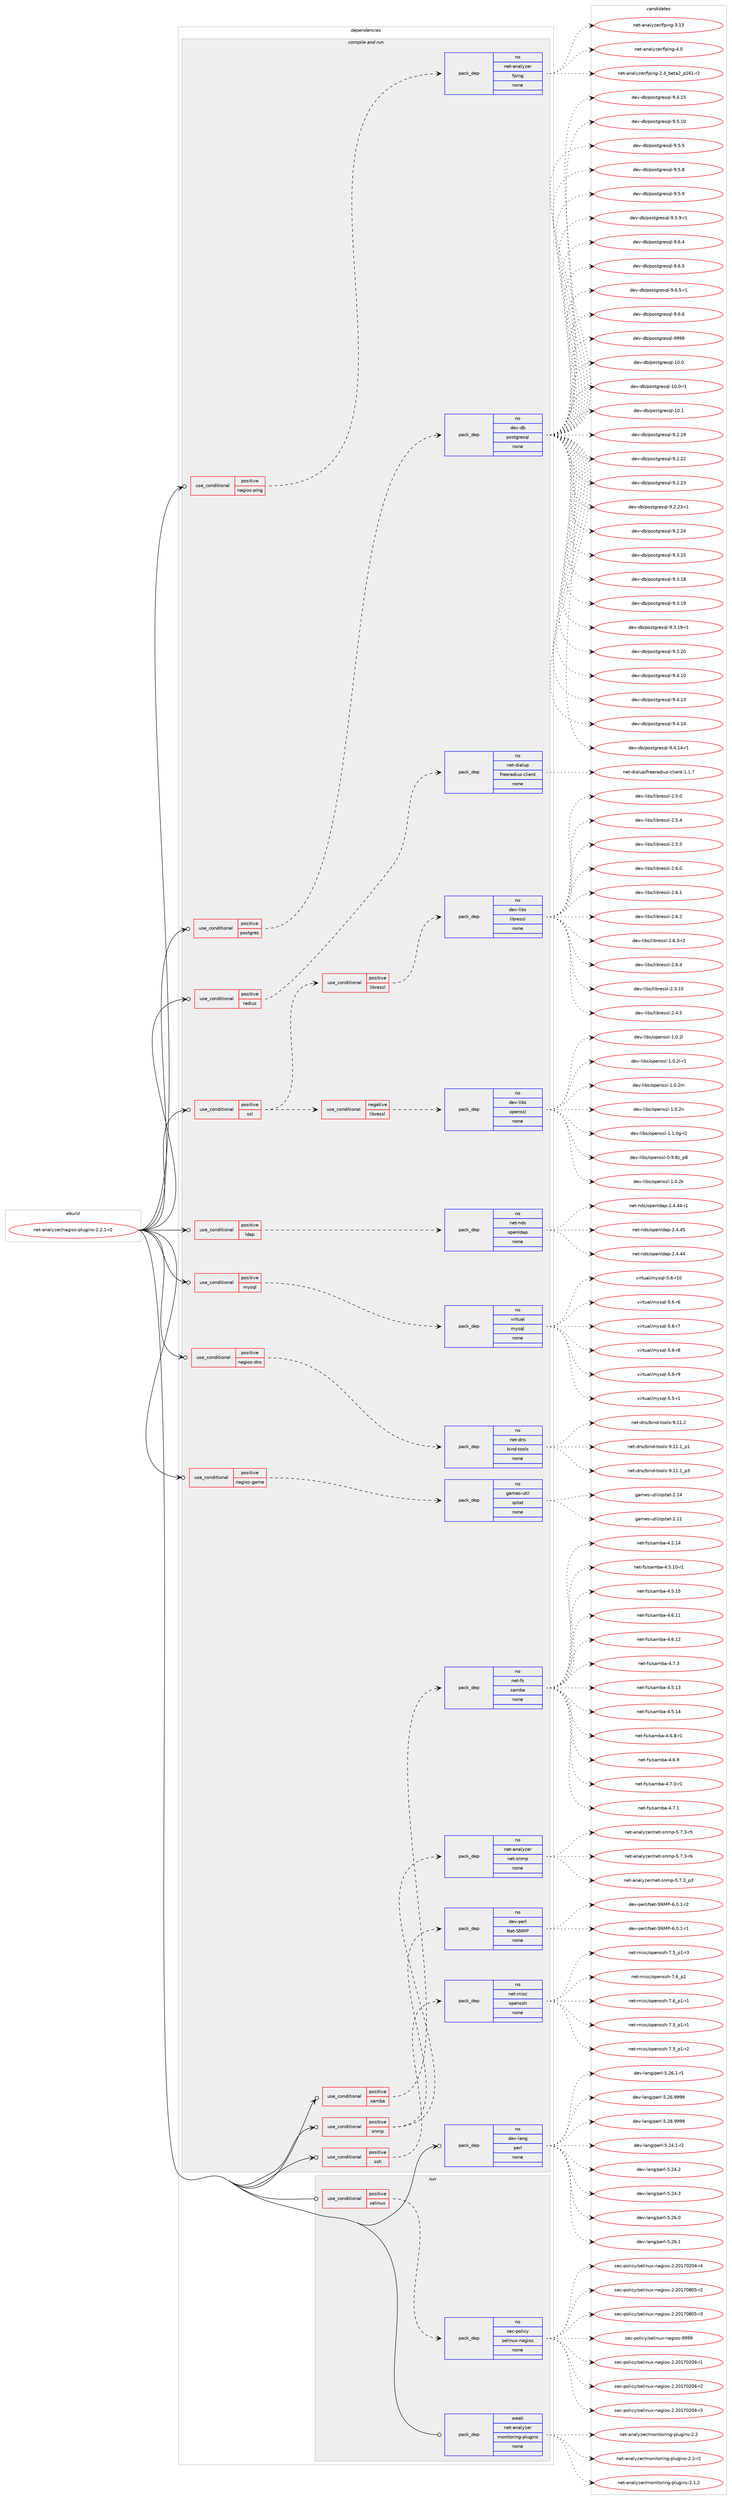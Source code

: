 digraph prolog {

# *************
# Graph options
# *************

newrank=true;
concentrate=true;
compound=true;
graph [rankdir=LR,fontname=Helvetica,fontsize=10,ranksep=1.5];#, ranksep=2.5, nodesep=0.2];
edge  [arrowhead=vee];
node  [fontname=Helvetica,fontsize=10];

# **********
# The ebuild
# **********

subgraph cluster_leftcol {
color=gray;
rank=same;
label=<<i>ebuild</i>>;
id [label="net-analyzer/nagios-plugins-2.2.1-r2", color=red, width=4, href="../net-analyzer/nagios-plugins-2.2.1-r2.svg"];
}

# ****************
# The dependencies
# ****************

subgraph cluster_midcol {
color=gray;
label=<<i>dependencies</i>>;
subgraph cluster_compile {
fillcolor="#eeeeee";
style=filled;
label=<<i>compile</i>>;
}
subgraph cluster_compileandrun {
fillcolor="#eeeeee";
style=filled;
label=<<i>compile and run</i>>;
subgraph cond26 {
dependency65 [label=<<TABLE BORDER="0" CELLBORDER="1" CELLSPACING="0" CELLPADDING="4"><TR><TD ROWSPAN="3" CELLPADDING="10">use_conditional</TD></TR><TR><TD>positive</TD></TR><TR><TD>ldap</TD></TR></TABLE>>, shape=none, color=red];
subgraph pack40 {
dependency66 [label=<<TABLE BORDER="0" CELLBORDER="1" CELLSPACING="0" CELLPADDING="4" WIDTH="220"><TR><TD ROWSPAN="6" CELLPADDING="30">pack_dep</TD></TR><TR><TD WIDTH="110">no</TD></TR><TR><TD>net-nds</TD></TR><TR><TD>openldap</TD></TR><TR><TD>none</TD></TR><TR><TD></TD></TR></TABLE>>, shape=none, color=blue];
}
dependency65:e -> dependency66:w [weight=20,style="dashed",arrowhead="vee"];
}
id:e -> dependency65:w [weight=20,style="solid",arrowhead="odotvee"];
subgraph cond27 {
dependency67 [label=<<TABLE BORDER="0" CELLBORDER="1" CELLSPACING="0" CELLPADDING="4"><TR><TD ROWSPAN="3" CELLPADDING="10">use_conditional</TD></TR><TR><TD>positive</TD></TR><TR><TD>mysql</TD></TR></TABLE>>, shape=none, color=red];
subgraph pack41 {
dependency68 [label=<<TABLE BORDER="0" CELLBORDER="1" CELLSPACING="0" CELLPADDING="4" WIDTH="220"><TR><TD ROWSPAN="6" CELLPADDING="30">pack_dep</TD></TR><TR><TD WIDTH="110">no</TD></TR><TR><TD>virtual</TD></TR><TR><TD>mysql</TD></TR><TR><TD>none</TD></TR><TR><TD></TD></TR></TABLE>>, shape=none, color=blue];
}
dependency67:e -> dependency68:w [weight=20,style="dashed",arrowhead="vee"];
}
id:e -> dependency67:w [weight=20,style="solid",arrowhead="odotvee"];
subgraph cond28 {
dependency69 [label=<<TABLE BORDER="0" CELLBORDER="1" CELLSPACING="0" CELLPADDING="4"><TR><TD ROWSPAN="3" CELLPADDING="10">use_conditional</TD></TR><TR><TD>positive</TD></TR><TR><TD>nagios-dns</TD></TR></TABLE>>, shape=none, color=red];
subgraph pack42 {
dependency70 [label=<<TABLE BORDER="0" CELLBORDER="1" CELLSPACING="0" CELLPADDING="4" WIDTH="220"><TR><TD ROWSPAN="6" CELLPADDING="30">pack_dep</TD></TR><TR><TD WIDTH="110">no</TD></TR><TR><TD>net-dns</TD></TR><TR><TD>bind-tools</TD></TR><TR><TD>none</TD></TR><TR><TD></TD></TR></TABLE>>, shape=none, color=blue];
}
dependency69:e -> dependency70:w [weight=20,style="dashed",arrowhead="vee"];
}
id:e -> dependency69:w [weight=20,style="solid",arrowhead="odotvee"];
subgraph cond29 {
dependency71 [label=<<TABLE BORDER="0" CELLBORDER="1" CELLSPACING="0" CELLPADDING="4"><TR><TD ROWSPAN="3" CELLPADDING="10">use_conditional</TD></TR><TR><TD>positive</TD></TR><TR><TD>nagios-game</TD></TR></TABLE>>, shape=none, color=red];
subgraph pack43 {
dependency72 [label=<<TABLE BORDER="0" CELLBORDER="1" CELLSPACING="0" CELLPADDING="4" WIDTH="220"><TR><TD ROWSPAN="6" CELLPADDING="30">pack_dep</TD></TR><TR><TD WIDTH="110">no</TD></TR><TR><TD>games-util</TD></TR><TR><TD>qstat</TD></TR><TR><TD>none</TD></TR><TR><TD></TD></TR></TABLE>>, shape=none, color=blue];
}
dependency71:e -> dependency72:w [weight=20,style="dashed",arrowhead="vee"];
}
id:e -> dependency71:w [weight=20,style="solid",arrowhead="odotvee"];
subgraph cond30 {
dependency73 [label=<<TABLE BORDER="0" CELLBORDER="1" CELLSPACING="0" CELLPADDING="4"><TR><TD ROWSPAN="3" CELLPADDING="10">use_conditional</TD></TR><TR><TD>positive</TD></TR><TR><TD>nagios-ping</TD></TR></TABLE>>, shape=none, color=red];
subgraph pack44 {
dependency74 [label=<<TABLE BORDER="0" CELLBORDER="1" CELLSPACING="0" CELLPADDING="4" WIDTH="220"><TR><TD ROWSPAN="6" CELLPADDING="30">pack_dep</TD></TR><TR><TD WIDTH="110">no</TD></TR><TR><TD>net-analyzer</TD></TR><TR><TD>fping</TD></TR><TR><TD>none</TD></TR><TR><TD></TD></TR></TABLE>>, shape=none, color=blue];
}
dependency73:e -> dependency74:w [weight=20,style="dashed",arrowhead="vee"];
}
id:e -> dependency73:w [weight=20,style="solid",arrowhead="odotvee"];
subgraph cond31 {
dependency75 [label=<<TABLE BORDER="0" CELLBORDER="1" CELLSPACING="0" CELLPADDING="4"><TR><TD ROWSPAN="3" CELLPADDING="10">use_conditional</TD></TR><TR><TD>positive</TD></TR><TR><TD>postgres</TD></TR></TABLE>>, shape=none, color=red];
subgraph pack45 {
dependency76 [label=<<TABLE BORDER="0" CELLBORDER="1" CELLSPACING="0" CELLPADDING="4" WIDTH="220"><TR><TD ROWSPAN="6" CELLPADDING="30">pack_dep</TD></TR><TR><TD WIDTH="110">no</TD></TR><TR><TD>dev-db</TD></TR><TR><TD>postgresql</TD></TR><TR><TD>none</TD></TR><TR><TD></TD></TR></TABLE>>, shape=none, color=blue];
}
dependency75:e -> dependency76:w [weight=20,style="dashed",arrowhead="vee"];
}
id:e -> dependency75:w [weight=20,style="solid",arrowhead="odotvee"];
subgraph cond32 {
dependency77 [label=<<TABLE BORDER="0" CELLBORDER="1" CELLSPACING="0" CELLPADDING="4"><TR><TD ROWSPAN="3" CELLPADDING="10">use_conditional</TD></TR><TR><TD>positive</TD></TR><TR><TD>radius</TD></TR></TABLE>>, shape=none, color=red];
subgraph pack46 {
dependency78 [label=<<TABLE BORDER="0" CELLBORDER="1" CELLSPACING="0" CELLPADDING="4" WIDTH="220"><TR><TD ROWSPAN="6" CELLPADDING="30">pack_dep</TD></TR><TR><TD WIDTH="110">no</TD></TR><TR><TD>net-dialup</TD></TR><TR><TD>freeradius-client</TD></TR><TR><TD>none</TD></TR><TR><TD></TD></TR></TABLE>>, shape=none, color=blue];
}
dependency77:e -> dependency78:w [weight=20,style="dashed",arrowhead="vee"];
}
id:e -> dependency77:w [weight=20,style="solid",arrowhead="odotvee"];
subgraph cond33 {
dependency79 [label=<<TABLE BORDER="0" CELLBORDER="1" CELLSPACING="0" CELLPADDING="4"><TR><TD ROWSPAN="3" CELLPADDING="10">use_conditional</TD></TR><TR><TD>positive</TD></TR><TR><TD>samba</TD></TR></TABLE>>, shape=none, color=red];
subgraph pack47 {
dependency80 [label=<<TABLE BORDER="0" CELLBORDER="1" CELLSPACING="0" CELLPADDING="4" WIDTH="220"><TR><TD ROWSPAN="6" CELLPADDING="30">pack_dep</TD></TR><TR><TD WIDTH="110">no</TD></TR><TR><TD>net-fs</TD></TR><TR><TD>samba</TD></TR><TR><TD>none</TD></TR><TR><TD></TD></TR></TABLE>>, shape=none, color=blue];
}
dependency79:e -> dependency80:w [weight=20,style="dashed",arrowhead="vee"];
}
id:e -> dependency79:w [weight=20,style="solid",arrowhead="odotvee"];
subgraph cond34 {
dependency81 [label=<<TABLE BORDER="0" CELLBORDER="1" CELLSPACING="0" CELLPADDING="4"><TR><TD ROWSPAN="3" CELLPADDING="10">use_conditional</TD></TR><TR><TD>positive</TD></TR><TR><TD>snmp</TD></TR></TABLE>>, shape=none, color=red];
subgraph pack48 {
dependency82 [label=<<TABLE BORDER="0" CELLBORDER="1" CELLSPACING="0" CELLPADDING="4" WIDTH="220"><TR><TD ROWSPAN="6" CELLPADDING="30">pack_dep</TD></TR><TR><TD WIDTH="110">no</TD></TR><TR><TD>dev-perl</TD></TR><TR><TD>Net-SNMP</TD></TR><TR><TD>none</TD></TR><TR><TD></TD></TR></TABLE>>, shape=none, color=blue];
}
dependency81:e -> dependency82:w [weight=20,style="dashed",arrowhead="vee"];
subgraph pack49 {
dependency83 [label=<<TABLE BORDER="0" CELLBORDER="1" CELLSPACING="0" CELLPADDING="4" WIDTH="220"><TR><TD ROWSPAN="6" CELLPADDING="30">pack_dep</TD></TR><TR><TD WIDTH="110">no</TD></TR><TR><TD>net-analyzer</TD></TR><TR><TD>net-snmp</TD></TR><TR><TD>none</TD></TR><TR><TD></TD></TR></TABLE>>, shape=none, color=blue];
}
dependency81:e -> dependency83:w [weight=20,style="dashed",arrowhead="vee"];
}
id:e -> dependency81:w [weight=20,style="solid",arrowhead="odotvee"];
subgraph cond35 {
dependency84 [label=<<TABLE BORDER="0" CELLBORDER="1" CELLSPACING="0" CELLPADDING="4"><TR><TD ROWSPAN="3" CELLPADDING="10">use_conditional</TD></TR><TR><TD>positive</TD></TR><TR><TD>ssh</TD></TR></TABLE>>, shape=none, color=red];
subgraph pack50 {
dependency85 [label=<<TABLE BORDER="0" CELLBORDER="1" CELLSPACING="0" CELLPADDING="4" WIDTH="220"><TR><TD ROWSPAN="6" CELLPADDING="30">pack_dep</TD></TR><TR><TD WIDTH="110">no</TD></TR><TR><TD>net-misc</TD></TR><TR><TD>openssh</TD></TR><TR><TD>none</TD></TR><TR><TD></TD></TR></TABLE>>, shape=none, color=blue];
}
dependency84:e -> dependency85:w [weight=20,style="dashed",arrowhead="vee"];
}
id:e -> dependency84:w [weight=20,style="solid",arrowhead="odotvee"];
subgraph cond36 {
dependency86 [label=<<TABLE BORDER="0" CELLBORDER="1" CELLSPACING="0" CELLPADDING="4"><TR><TD ROWSPAN="3" CELLPADDING="10">use_conditional</TD></TR><TR><TD>positive</TD></TR><TR><TD>ssl</TD></TR></TABLE>>, shape=none, color=red];
subgraph cond37 {
dependency87 [label=<<TABLE BORDER="0" CELLBORDER="1" CELLSPACING="0" CELLPADDING="4"><TR><TD ROWSPAN="3" CELLPADDING="10">use_conditional</TD></TR><TR><TD>negative</TD></TR><TR><TD>libressl</TD></TR></TABLE>>, shape=none, color=red];
subgraph pack51 {
dependency88 [label=<<TABLE BORDER="0" CELLBORDER="1" CELLSPACING="0" CELLPADDING="4" WIDTH="220"><TR><TD ROWSPAN="6" CELLPADDING="30">pack_dep</TD></TR><TR><TD WIDTH="110">no</TD></TR><TR><TD>dev-libs</TD></TR><TR><TD>openssl</TD></TR><TR><TD>none</TD></TR><TR><TD></TD></TR></TABLE>>, shape=none, color=blue];
}
dependency87:e -> dependency88:w [weight=20,style="dashed",arrowhead="vee"];
}
dependency86:e -> dependency87:w [weight=20,style="dashed",arrowhead="vee"];
subgraph cond38 {
dependency89 [label=<<TABLE BORDER="0" CELLBORDER="1" CELLSPACING="0" CELLPADDING="4"><TR><TD ROWSPAN="3" CELLPADDING="10">use_conditional</TD></TR><TR><TD>positive</TD></TR><TR><TD>libressl</TD></TR></TABLE>>, shape=none, color=red];
subgraph pack52 {
dependency90 [label=<<TABLE BORDER="0" CELLBORDER="1" CELLSPACING="0" CELLPADDING="4" WIDTH="220"><TR><TD ROWSPAN="6" CELLPADDING="30">pack_dep</TD></TR><TR><TD WIDTH="110">no</TD></TR><TR><TD>dev-libs</TD></TR><TR><TD>libressl</TD></TR><TR><TD>none</TD></TR><TR><TD></TD></TR></TABLE>>, shape=none, color=blue];
}
dependency89:e -> dependency90:w [weight=20,style="dashed",arrowhead="vee"];
}
dependency86:e -> dependency89:w [weight=20,style="dashed",arrowhead="vee"];
}
id:e -> dependency86:w [weight=20,style="solid",arrowhead="odotvee"];
subgraph pack53 {
dependency91 [label=<<TABLE BORDER="0" CELLBORDER="1" CELLSPACING="0" CELLPADDING="4" WIDTH="220"><TR><TD ROWSPAN="6" CELLPADDING="30">pack_dep</TD></TR><TR><TD WIDTH="110">no</TD></TR><TR><TD>dev-lang</TD></TR><TR><TD>perl</TD></TR><TR><TD>none</TD></TR><TR><TD></TD></TR></TABLE>>, shape=none, color=blue];
}
id:e -> dependency91:w [weight=20,style="solid",arrowhead="odotvee"];
}
subgraph cluster_run {
fillcolor="#eeeeee";
style=filled;
label=<<i>run</i>>;
subgraph cond39 {
dependency92 [label=<<TABLE BORDER="0" CELLBORDER="1" CELLSPACING="0" CELLPADDING="4"><TR><TD ROWSPAN="3" CELLPADDING="10">use_conditional</TD></TR><TR><TD>positive</TD></TR><TR><TD>selinux</TD></TR></TABLE>>, shape=none, color=red];
subgraph pack54 {
dependency93 [label=<<TABLE BORDER="0" CELLBORDER="1" CELLSPACING="0" CELLPADDING="4" WIDTH="220"><TR><TD ROWSPAN="6" CELLPADDING="30">pack_dep</TD></TR><TR><TD WIDTH="110">no</TD></TR><TR><TD>sec-policy</TD></TR><TR><TD>selinux-nagios</TD></TR><TR><TD>none</TD></TR><TR><TD></TD></TR></TABLE>>, shape=none, color=blue];
}
dependency92:e -> dependency93:w [weight=20,style="dashed",arrowhead="vee"];
}
id:e -> dependency92:w [weight=20,style="solid",arrowhead="odot"];
subgraph pack55 {
dependency94 [label=<<TABLE BORDER="0" CELLBORDER="1" CELLSPACING="0" CELLPADDING="4" WIDTH="220"><TR><TD ROWSPAN="6" CELLPADDING="30">pack_dep</TD></TR><TR><TD WIDTH="110">weak</TD></TR><TR><TD>net-analyzer</TD></TR><TR><TD>monitoring-plugins</TD></TR><TR><TD>none</TD></TR><TR><TD></TD></TR></TABLE>>, shape=none, color=blue];
}
id:e -> dependency94:w [weight=20,style="solid",arrowhead="odot"];
}
}

# **************
# The candidates
# **************

subgraph cluster_choices {
rank=same;
color=gray;
label=<<i>candidates</i>>;

subgraph choice40 {
color=black;
nodesep=1;
choice11010111645110100115471111121011101081009711245504652465252 [label="net-nds/openldap-2.4.44", color=red, width=4,href="../net-nds/openldap-2.4.44.svg"];
choice110101116451101001154711111210111010810097112455046524652524511449 [label="net-nds/openldap-2.4.44-r1", color=red, width=4,href="../net-nds/openldap-2.4.44-r1.svg"];
choice11010111645110100115471111121011101081009711245504652465253 [label="net-nds/openldap-2.4.45", color=red, width=4,href="../net-nds/openldap-2.4.45.svg"];
dependency66:e -> choice11010111645110100115471111121011101081009711245504652465252:w [style=dotted,weight="100"];
dependency66:e -> choice110101116451101001154711111210111010810097112455046524652524511449:w [style=dotted,weight="100"];
dependency66:e -> choice11010111645110100115471111121011101081009711245504652465253:w [style=dotted,weight="100"];
}
subgraph choice41 {
color=black;
nodesep=1;
choice1181051141161179710847109121115113108455346534511449 [label="virtual/mysql-5.5-r1", color=red, width=4,href="../virtual/mysql-5.5-r1.svg"];
choice118105114116117971084710912111511310845534654451144948 [label="virtual/mysql-5.6-r10", color=red, width=4,href="../virtual/mysql-5.6-r10.svg"];
choice1181051141161179710847109121115113108455346544511454 [label="virtual/mysql-5.6-r6", color=red, width=4,href="../virtual/mysql-5.6-r6.svg"];
choice1181051141161179710847109121115113108455346544511455 [label="virtual/mysql-5.6-r7", color=red, width=4,href="../virtual/mysql-5.6-r7.svg"];
choice1181051141161179710847109121115113108455346544511456 [label="virtual/mysql-5.6-r8", color=red, width=4,href="../virtual/mysql-5.6-r8.svg"];
choice1181051141161179710847109121115113108455346544511457 [label="virtual/mysql-5.6-r9", color=red, width=4,href="../virtual/mysql-5.6-r9.svg"];
dependency68:e -> choice1181051141161179710847109121115113108455346534511449:w [style=dotted,weight="100"];
dependency68:e -> choice118105114116117971084710912111511310845534654451144948:w [style=dotted,weight="100"];
dependency68:e -> choice1181051141161179710847109121115113108455346544511454:w [style=dotted,weight="100"];
dependency68:e -> choice1181051141161179710847109121115113108455346544511455:w [style=dotted,weight="100"];
dependency68:e -> choice1181051141161179710847109121115113108455346544511456:w [style=dotted,weight="100"];
dependency68:e -> choice1181051141161179710847109121115113108455346544511457:w [style=dotted,weight="100"];
}
subgraph choice42 {
color=black;
nodesep=1;
choice11010111645100110115479810511010045116111111108115455746494946499511249 [label="net-dns/bind-tools-9.11.1_p1", color=red, width=4,href="../net-dns/bind-tools-9.11.1_p1.svg"];
choice11010111645100110115479810511010045116111111108115455746494946499511251 [label="net-dns/bind-tools-9.11.1_p3", color=red, width=4,href="../net-dns/bind-tools-9.11.1_p3.svg"];
choice1101011164510011011547981051101004511611111110811545574649494650 [label="net-dns/bind-tools-9.11.2", color=red, width=4,href="../net-dns/bind-tools-9.11.2.svg"];
dependency70:e -> choice11010111645100110115479810511010045116111111108115455746494946499511249:w [style=dotted,weight="100"];
dependency70:e -> choice11010111645100110115479810511010045116111111108115455746494946499511251:w [style=dotted,weight="100"];
dependency70:e -> choice1101011164510011011547981051101004511611111110811545574649494650:w [style=dotted,weight="100"];
}
subgraph choice43 {
color=black;
nodesep=1;
choice103971091011154511711610510847113115116971164550464949 [label="games-util/qstat-2.11", color=red, width=4,href="../games-util/qstat-2.11.svg"];
choice103971091011154511711610510847113115116971164550464952 [label="games-util/qstat-2.14", color=red, width=4,href="../games-util/qstat-2.14.svg"];
dependency72:e -> choice103971091011154511711610510847113115116971164550464949:w [style=dotted,weight="100"];
dependency72:e -> choice103971091011154511711610510847113115116971164550464952:w [style=dotted,weight="100"];
}
subgraph choice44 {
color=black;
nodesep=1;
choice110101116459711097108121122101114471021121051101034550465295981011169750951124954494511450 [label="net-analyzer/fping-2.4_beta2_p161-r2", color=red, width=4,href="../net-analyzer/fping-2.4_beta2_p161-r2.svg"];
choice110101116459711097108121122101114471021121051101034551464951 [label="net-analyzer/fping-3.13", color=red, width=4,href="../net-analyzer/fping-3.13.svg"];
choice1101011164597110971081211221011144710211210511010345524648 [label="net-analyzer/fping-4.0", color=red, width=4,href="../net-analyzer/fping-4.0.svg"];
dependency74:e -> choice110101116459711097108121122101114471021121051101034550465295981011169750951124954494511450:w [style=dotted,weight="100"];
dependency74:e -> choice110101116459711097108121122101114471021121051101034551464951:w [style=dotted,weight="100"];
dependency74:e -> choice1101011164597110971081211221011144710211210511010345524648:w [style=dotted,weight="100"];
}
subgraph choice45 {
color=black;
nodesep=1;
choice1001011184510098471121111151161031141011151131084549484648 [label="dev-db/postgresql-10.0", color=red, width=4,href="../dev-db/postgresql-10.0.svg"];
choice10010111845100984711211111511610311410111511310845494846484511449 [label="dev-db/postgresql-10.0-r1", color=red, width=4,href="../dev-db/postgresql-10.0-r1.svg"];
choice1001011184510098471121111151161031141011151131084549484649 [label="dev-db/postgresql-10.1", color=red, width=4,href="../dev-db/postgresql-10.1.svg"];
choice10010111845100984711211111511610311410111511310845574650464957 [label="dev-db/postgresql-9.2.19", color=red, width=4,href="../dev-db/postgresql-9.2.19.svg"];
choice10010111845100984711211111511610311410111511310845574650465050 [label="dev-db/postgresql-9.2.22", color=red, width=4,href="../dev-db/postgresql-9.2.22.svg"];
choice10010111845100984711211111511610311410111511310845574650465051 [label="dev-db/postgresql-9.2.23", color=red, width=4,href="../dev-db/postgresql-9.2.23.svg"];
choice100101118451009847112111115116103114101115113108455746504650514511449 [label="dev-db/postgresql-9.2.23-r1", color=red, width=4,href="../dev-db/postgresql-9.2.23-r1.svg"];
choice10010111845100984711211111511610311410111511310845574650465052 [label="dev-db/postgresql-9.2.24", color=red, width=4,href="../dev-db/postgresql-9.2.24.svg"];
choice10010111845100984711211111511610311410111511310845574651464953 [label="dev-db/postgresql-9.3.15", color=red, width=4,href="../dev-db/postgresql-9.3.15.svg"];
choice10010111845100984711211111511610311410111511310845574651464956 [label="dev-db/postgresql-9.3.18", color=red, width=4,href="../dev-db/postgresql-9.3.18.svg"];
choice10010111845100984711211111511610311410111511310845574651464957 [label="dev-db/postgresql-9.3.19", color=red, width=4,href="../dev-db/postgresql-9.3.19.svg"];
choice100101118451009847112111115116103114101115113108455746514649574511449 [label="dev-db/postgresql-9.3.19-r1", color=red, width=4,href="../dev-db/postgresql-9.3.19-r1.svg"];
choice10010111845100984711211111511610311410111511310845574651465048 [label="dev-db/postgresql-9.3.20", color=red, width=4,href="../dev-db/postgresql-9.3.20.svg"];
choice10010111845100984711211111511610311410111511310845574652464948 [label="dev-db/postgresql-9.4.10", color=red, width=4,href="../dev-db/postgresql-9.4.10.svg"];
choice10010111845100984711211111511610311410111511310845574652464951 [label="dev-db/postgresql-9.4.13", color=red, width=4,href="../dev-db/postgresql-9.4.13.svg"];
choice10010111845100984711211111511610311410111511310845574652464952 [label="dev-db/postgresql-9.4.14", color=red, width=4,href="../dev-db/postgresql-9.4.14.svg"];
choice100101118451009847112111115116103114101115113108455746524649524511449 [label="dev-db/postgresql-9.4.14-r1", color=red, width=4,href="../dev-db/postgresql-9.4.14-r1.svg"];
choice10010111845100984711211111511610311410111511310845574652464953 [label="dev-db/postgresql-9.4.15", color=red, width=4,href="../dev-db/postgresql-9.4.15.svg"];
choice10010111845100984711211111511610311410111511310845574653464948 [label="dev-db/postgresql-9.5.10", color=red, width=4,href="../dev-db/postgresql-9.5.10.svg"];
choice100101118451009847112111115116103114101115113108455746534653 [label="dev-db/postgresql-9.5.5", color=red, width=4,href="../dev-db/postgresql-9.5.5.svg"];
choice100101118451009847112111115116103114101115113108455746534656 [label="dev-db/postgresql-9.5.8", color=red, width=4,href="../dev-db/postgresql-9.5.8.svg"];
choice100101118451009847112111115116103114101115113108455746534657 [label="dev-db/postgresql-9.5.9", color=red, width=4,href="../dev-db/postgresql-9.5.9.svg"];
choice1001011184510098471121111151161031141011151131084557465346574511449 [label="dev-db/postgresql-9.5.9-r1", color=red, width=4,href="../dev-db/postgresql-9.5.9-r1.svg"];
choice100101118451009847112111115116103114101115113108455746544652 [label="dev-db/postgresql-9.6.4", color=red, width=4,href="../dev-db/postgresql-9.6.4.svg"];
choice100101118451009847112111115116103114101115113108455746544653 [label="dev-db/postgresql-9.6.5", color=red, width=4,href="../dev-db/postgresql-9.6.5.svg"];
choice1001011184510098471121111151161031141011151131084557465446534511449 [label="dev-db/postgresql-9.6.5-r1", color=red, width=4,href="../dev-db/postgresql-9.6.5-r1.svg"];
choice100101118451009847112111115116103114101115113108455746544654 [label="dev-db/postgresql-9.6.6", color=red, width=4,href="../dev-db/postgresql-9.6.6.svg"];
choice1001011184510098471121111151161031141011151131084557575757 [label="dev-db/postgresql-9999", color=red, width=4,href="../dev-db/postgresql-9999.svg"];
dependency76:e -> choice1001011184510098471121111151161031141011151131084549484648:w [style=dotted,weight="100"];
dependency76:e -> choice10010111845100984711211111511610311410111511310845494846484511449:w [style=dotted,weight="100"];
dependency76:e -> choice1001011184510098471121111151161031141011151131084549484649:w [style=dotted,weight="100"];
dependency76:e -> choice10010111845100984711211111511610311410111511310845574650464957:w [style=dotted,weight="100"];
dependency76:e -> choice10010111845100984711211111511610311410111511310845574650465050:w [style=dotted,weight="100"];
dependency76:e -> choice10010111845100984711211111511610311410111511310845574650465051:w [style=dotted,weight="100"];
dependency76:e -> choice100101118451009847112111115116103114101115113108455746504650514511449:w [style=dotted,weight="100"];
dependency76:e -> choice10010111845100984711211111511610311410111511310845574650465052:w [style=dotted,weight="100"];
dependency76:e -> choice10010111845100984711211111511610311410111511310845574651464953:w [style=dotted,weight="100"];
dependency76:e -> choice10010111845100984711211111511610311410111511310845574651464956:w [style=dotted,weight="100"];
dependency76:e -> choice10010111845100984711211111511610311410111511310845574651464957:w [style=dotted,weight="100"];
dependency76:e -> choice100101118451009847112111115116103114101115113108455746514649574511449:w [style=dotted,weight="100"];
dependency76:e -> choice10010111845100984711211111511610311410111511310845574651465048:w [style=dotted,weight="100"];
dependency76:e -> choice10010111845100984711211111511610311410111511310845574652464948:w [style=dotted,weight="100"];
dependency76:e -> choice10010111845100984711211111511610311410111511310845574652464951:w [style=dotted,weight="100"];
dependency76:e -> choice10010111845100984711211111511610311410111511310845574652464952:w [style=dotted,weight="100"];
dependency76:e -> choice100101118451009847112111115116103114101115113108455746524649524511449:w [style=dotted,weight="100"];
dependency76:e -> choice10010111845100984711211111511610311410111511310845574652464953:w [style=dotted,weight="100"];
dependency76:e -> choice10010111845100984711211111511610311410111511310845574653464948:w [style=dotted,weight="100"];
dependency76:e -> choice100101118451009847112111115116103114101115113108455746534653:w [style=dotted,weight="100"];
dependency76:e -> choice100101118451009847112111115116103114101115113108455746534656:w [style=dotted,weight="100"];
dependency76:e -> choice100101118451009847112111115116103114101115113108455746534657:w [style=dotted,weight="100"];
dependency76:e -> choice1001011184510098471121111151161031141011151131084557465346574511449:w [style=dotted,weight="100"];
dependency76:e -> choice100101118451009847112111115116103114101115113108455746544652:w [style=dotted,weight="100"];
dependency76:e -> choice100101118451009847112111115116103114101115113108455746544653:w [style=dotted,weight="100"];
dependency76:e -> choice1001011184510098471121111151161031141011151131084557465446534511449:w [style=dotted,weight="100"];
dependency76:e -> choice100101118451009847112111115116103114101115113108455746544654:w [style=dotted,weight="100"];
dependency76:e -> choice1001011184510098471121111151161031141011151131084557575757:w [style=dotted,weight="100"];
}
subgraph choice46 {
color=black;
nodesep=1;
choice110101116451001059710811711247102114101101114971001051171154599108105101110116454946494655 [label="net-dialup/freeradius-client-1.1.7", color=red, width=4,href="../net-dialup/freeradius-client-1.1.7.svg"];
dependency78:e -> choice110101116451001059710811711247102114101101114971001051171154599108105101110116454946494655:w [style=dotted,weight="100"];
}
subgraph choice47 {
color=black;
nodesep=1;
choice110101116451021154711597109989745524653464951 [label="net-fs/samba-4.5.13", color=red, width=4,href="../net-fs/samba-4.5.13.svg"];
choice110101116451021154711597109989745524653464952 [label="net-fs/samba-4.5.14", color=red, width=4,href="../net-fs/samba-4.5.14.svg"];
choice11010111645102115471159710998974552465446564511449 [label="net-fs/samba-4.6.8-r1", color=red, width=4,href="../net-fs/samba-4.6.8-r1.svg"];
choice1101011164510211547115971099897455246544657 [label="net-fs/samba-4.6.9", color=red, width=4,href="../net-fs/samba-4.6.9.svg"];
choice11010111645102115471159710998974552465546484511449 [label="net-fs/samba-4.7.0-r1", color=red, width=4,href="../net-fs/samba-4.7.0-r1.svg"];
choice1101011164510211547115971099897455246554649 [label="net-fs/samba-4.7.1", color=red, width=4,href="../net-fs/samba-4.7.1.svg"];
choice110101116451021154711597109989745524650464952 [label="net-fs/samba-4.2.14", color=red, width=4,href="../net-fs/samba-4.2.14.svg"];
choice1101011164510211547115971099897455246534649484511449 [label="net-fs/samba-4.5.10-r1", color=red, width=4,href="../net-fs/samba-4.5.10-r1.svg"];
choice110101116451021154711597109989745524653464953 [label="net-fs/samba-4.5.15", color=red, width=4,href="../net-fs/samba-4.5.15.svg"];
choice110101116451021154711597109989745524654464949 [label="net-fs/samba-4.6.11", color=red, width=4,href="../net-fs/samba-4.6.11.svg"];
choice110101116451021154711597109989745524654464950 [label="net-fs/samba-4.6.12", color=red, width=4,href="../net-fs/samba-4.6.12.svg"];
choice1101011164510211547115971099897455246554651 [label="net-fs/samba-4.7.3", color=red, width=4,href="../net-fs/samba-4.7.3.svg"];
dependency80:e -> choice110101116451021154711597109989745524653464951:w [style=dotted,weight="100"];
dependency80:e -> choice110101116451021154711597109989745524653464952:w [style=dotted,weight="100"];
dependency80:e -> choice11010111645102115471159710998974552465446564511449:w [style=dotted,weight="100"];
dependency80:e -> choice1101011164510211547115971099897455246544657:w [style=dotted,weight="100"];
dependency80:e -> choice11010111645102115471159710998974552465546484511449:w [style=dotted,weight="100"];
dependency80:e -> choice1101011164510211547115971099897455246554649:w [style=dotted,weight="100"];
dependency80:e -> choice110101116451021154711597109989745524650464952:w [style=dotted,weight="100"];
dependency80:e -> choice1101011164510211547115971099897455246534649484511449:w [style=dotted,weight="100"];
dependency80:e -> choice110101116451021154711597109989745524653464953:w [style=dotted,weight="100"];
dependency80:e -> choice110101116451021154711597109989745524654464949:w [style=dotted,weight="100"];
dependency80:e -> choice110101116451021154711597109989745524654464950:w [style=dotted,weight="100"];
dependency80:e -> choice1101011164510211547115971099897455246554651:w [style=dotted,weight="100"];
}
subgraph choice48 {
color=black;
nodesep=1;
choice10010111845112101114108477810111645837877804554464846494511449 [label="dev-perl/Net-SNMP-6.0.1-r1", color=red, width=4,href="../dev-perl/Net-SNMP-6.0.1-r1.svg"];
choice10010111845112101114108477810111645837877804554464846494511450 [label="dev-perl/Net-SNMP-6.0.1-r2", color=red, width=4,href="../dev-perl/Net-SNMP-6.0.1-r2.svg"];
dependency82:e -> choice10010111845112101114108477810111645837877804554464846494511449:w [style=dotted,weight="100"];
dependency82:e -> choice10010111845112101114108477810111645837877804554464846494511450:w [style=dotted,weight="100"];
}
subgraph choice49 {
color=black;
nodesep=1;
choice11010111645971109710812112210111447110101116451151101091124553465546514511453 [label="net-analyzer/net-snmp-5.7.3-r5", color=red, width=4,href="../net-analyzer/net-snmp-5.7.3-r5.svg"];
choice11010111645971109710812112210111447110101116451151101091124553465546514511454 [label="net-analyzer/net-snmp-5.7.3-r6", color=red, width=4,href="../net-analyzer/net-snmp-5.7.3-r6.svg"];
choice11010111645971109710812112210111447110101116451151101091124553465546519511251 [label="net-analyzer/net-snmp-5.7.3_p3", color=red, width=4,href="../net-analyzer/net-snmp-5.7.3_p3.svg"];
dependency83:e -> choice11010111645971109710812112210111447110101116451151101091124553465546514511453:w [style=dotted,weight="100"];
dependency83:e -> choice11010111645971109710812112210111447110101116451151101091124553465546514511454:w [style=dotted,weight="100"];
dependency83:e -> choice11010111645971109710812112210111447110101116451151101091124553465546519511251:w [style=dotted,weight="100"];
}
subgraph choice50 {
color=black;
nodesep=1;
choice1101011164510910511599471111121011101151151044555465395112494511449 [label="net-misc/openssh-7.5_p1-r1", color=red, width=4,href="../net-misc/openssh-7.5_p1-r1.svg"];
choice1101011164510910511599471111121011101151151044555465395112494511450 [label="net-misc/openssh-7.5_p1-r2", color=red, width=4,href="../net-misc/openssh-7.5_p1-r2.svg"];
choice1101011164510910511599471111121011101151151044555465395112494511451 [label="net-misc/openssh-7.5_p1-r3", color=red, width=4,href="../net-misc/openssh-7.5_p1-r3.svg"];
choice110101116451091051159947111112101110115115104455546549511249 [label="net-misc/openssh-7.6_p1", color=red, width=4,href="../net-misc/openssh-7.6_p1.svg"];
choice1101011164510910511599471111121011101151151044555465495112494511449 [label="net-misc/openssh-7.6_p1-r1", color=red, width=4,href="../net-misc/openssh-7.6_p1-r1.svg"];
dependency85:e -> choice1101011164510910511599471111121011101151151044555465395112494511449:w [style=dotted,weight="100"];
dependency85:e -> choice1101011164510910511599471111121011101151151044555465395112494511450:w [style=dotted,weight="100"];
dependency85:e -> choice1101011164510910511599471111121011101151151044555465395112494511451:w [style=dotted,weight="100"];
dependency85:e -> choice110101116451091051159947111112101110115115104455546549511249:w [style=dotted,weight="100"];
dependency85:e -> choice1101011164510910511599471111121011101151151044555465495112494511449:w [style=dotted,weight="100"];
}
subgraph choice51 {
color=black;
nodesep=1;
choice1001011184510810598115471111121011101151151084548465746561229511256 [label="dev-libs/openssl-0.9.8z_p8", color=red, width=4,href="../dev-libs/openssl-0.9.8z_p8.svg"];
choice100101118451081059811547111112101110115115108454946484650107 [label="dev-libs/openssl-1.0.2k", color=red, width=4,href="../dev-libs/openssl-1.0.2k.svg"];
choice100101118451081059811547111112101110115115108454946484650108 [label="dev-libs/openssl-1.0.2l", color=red, width=4,href="../dev-libs/openssl-1.0.2l.svg"];
choice1001011184510810598115471111121011101151151084549464846501084511449 [label="dev-libs/openssl-1.0.2l-r1", color=red, width=4,href="../dev-libs/openssl-1.0.2l-r1.svg"];
choice100101118451081059811547111112101110115115108454946484650109 [label="dev-libs/openssl-1.0.2m", color=red, width=4,href="../dev-libs/openssl-1.0.2m.svg"];
choice100101118451081059811547111112101110115115108454946484650110 [label="dev-libs/openssl-1.0.2n", color=red, width=4,href="../dev-libs/openssl-1.0.2n.svg"];
choice1001011184510810598115471111121011101151151084549464946481034511450 [label="dev-libs/openssl-1.1.0g-r2", color=red, width=4,href="../dev-libs/openssl-1.1.0g-r2.svg"];
dependency88:e -> choice1001011184510810598115471111121011101151151084548465746561229511256:w [style=dotted,weight="100"];
dependency88:e -> choice100101118451081059811547111112101110115115108454946484650107:w [style=dotted,weight="100"];
dependency88:e -> choice100101118451081059811547111112101110115115108454946484650108:w [style=dotted,weight="100"];
dependency88:e -> choice1001011184510810598115471111121011101151151084549464846501084511449:w [style=dotted,weight="100"];
dependency88:e -> choice100101118451081059811547111112101110115115108454946484650109:w [style=dotted,weight="100"];
dependency88:e -> choice100101118451081059811547111112101110115115108454946484650110:w [style=dotted,weight="100"];
dependency88:e -> choice1001011184510810598115471111121011101151151084549464946481034511450:w [style=dotted,weight="100"];
}
subgraph choice52 {
color=black;
nodesep=1;
choice1001011184510810598115471081059811410111511510845504651464948 [label="dev-libs/libressl-2.3.10", color=red, width=4,href="../dev-libs/libressl-2.3.10.svg"];
choice10010111845108105981154710810598114101115115108455046524653 [label="dev-libs/libressl-2.4.5", color=red, width=4,href="../dev-libs/libressl-2.4.5.svg"];
choice10010111845108105981154710810598114101115115108455046534648 [label="dev-libs/libressl-2.5.0", color=red, width=4,href="../dev-libs/libressl-2.5.0.svg"];
choice10010111845108105981154710810598114101115115108455046534652 [label="dev-libs/libressl-2.5.4", color=red, width=4,href="../dev-libs/libressl-2.5.4.svg"];
choice10010111845108105981154710810598114101115115108455046534653 [label="dev-libs/libressl-2.5.5", color=red, width=4,href="../dev-libs/libressl-2.5.5.svg"];
choice10010111845108105981154710810598114101115115108455046544648 [label="dev-libs/libressl-2.6.0", color=red, width=4,href="../dev-libs/libressl-2.6.0.svg"];
choice10010111845108105981154710810598114101115115108455046544649 [label="dev-libs/libressl-2.6.1", color=red, width=4,href="../dev-libs/libressl-2.6.1.svg"];
choice10010111845108105981154710810598114101115115108455046544650 [label="dev-libs/libressl-2.6.2", color=red, width=4,href="../dev-libs/libressl-2.6.2.svg"];
choice100101118451081059811547108105981141011151151084550465446514511450 [label="dev-libs/libressl-2.6.3-r2", color=red, width=4,href="../dev-libs/libressl-2.6.3-r2.svg"];
choice10010111845108105981154710810598114101115115108455046544652 [label="dev-libs/libressl-2.6.4", color=red, width=4,href="../dev-libs/libressl-2.6.4.svg"];
dependency90:e -> choice1001011184510810598115471081059811410111511510845504651464948:w [style=dotted,weight="100"];
dependency90:e -> choice10010111845108105981154710810598114101115115108455046524653:w [style=dotted,weight="100"];
dependency90:e -> choice10010111845108105981154710810598114101115115108455046534648:w [style=dotted,weight="100"];
dependency90:e -> choice10010111845108105981154710810598114101115115108455046534652:w [style=dotted,weight="100"];
dependency90:e -> choice10010111845108105981154710810598114101115115108455046534653:w [style=dotted,weight="100"];
dependency90:e -> choice10010111845108105981154710810598114101115115108455046544648:w [style=dotted,weight="100"];
dependency90:e -> choice10010111845108105981154710810598114101115115108455046544649:w [style=dotted,weight="100"];
dependency90:e -> choice10010111845108105981154710810598114101115115108455046544650:w [style=dotted,weight="100"];
dependency90:e -> choice100101118451081059811547108105981141011151151084550465446514511450:w [style=dotted,weight="100"];
dependency90:e -> choice10010111845108105981154710810598114101115115108455046544652:w [style=dotted,weight="100"];
}
subgraph choice53 {
color=black;
nodesep=1;
choice100101118451089711010347112101114108455346505246494511450 [label="dev-lang/perl-5.24.1-r2", color=red, width=4,href="../dev-lang/perl-5.24.1-r2.svg"];
choice10010111845108971101034711210111410845534650524650 [label="dev-lang/perl-5.24.2", color=red, width=4,href="../dev-lang/perl-5.24.2.svg"];
choice10010111845108971101034711210111410845534650524651 [label="dev-lang/perl-5.24.3", color=red, width=4,href="../dev-lang/perl-5.24.3.svg"];
choice10010111845108971101034711210111410845534650544648 [label="dev-lang/perl-5.26.0", color=red, width=4,href="../dev-lang/perl-5.26.0.svg"];
choice10010111845108971101034711210111410845534650544649 [label="dev-lang/perl-5.26.1", color=red, width=4,href="../dev-lang/perl-5.26.1.svg"];
choice100101118451089711010347112101114108455346505446494511449 [label="dev-lang/perl-5.26.1-r1", color=red, width=4,href="../dev-lang/perl-5.26.1-r1.svg"];
choice10010111845108971101034711210111410845534650544657575757 [label="dev-lang/perl-5.26.9999", color=red, width=4,href="../dev-lang/perl-5.26.9999.svg"];
choice10010111845108971101034711210111410845534650564657575757 [label="dev-lang/perl-5.28.9999", color=red, width=4,href="../dev-lang/perl-5.28.9999.svg"];
dependency91:e -> choice100101118451089711010347112101114108455346505246494511450:w [style=dotted,weight="100"];
dependency91:e -> choice10010111845108971101034711210111410845534650524650:w [style=dotted,weight="100"];
dependency91:e -> choice10010111845108971101034711210111410845534650524651:w [style=dotted,weight="100"];
dependency91:e -> choice10010111845108971101034711210111410845534650544648:w [style=dotted,weight="100"];
dependency91:e -> choice10010111845108971101034711210111410845534650544649:w [style=dotted,weight="100"];
dependency91:e -> choice100101118451089711010347112101114108455346505446494511449:w [style=dotted,weight="100"];
dependency91:e -> choice10010111845108971101034711210111410845534650544657575757:w [style=dotted,weight="100"];
dependency91:e -> choice10010111845108971101034711210111410845534650564657575757:w [style=dotted,weight="100"];
}
subgraph choice54 {
color=black;
nodesep=1;
choice11510199451121111081059912147115101108105110117120451109710310511111545504650484955485048524511449 [label="sec-policy/selinux-nagios-2.20170204-r1", color=red, width=4,href="../sec-policy/selinux-nagios-2.20170204-r1.svg"];
choice11510199451121111081059912147115101108105110117120451109710310511111545504650484955485048524511450 [label="sec-policy/selinux-nagios-2.20170204-r2", color=red, width=4,href="../sec-policy/selinux-nagios-2.20170204-r2.svg"];
choice11510199451121111081059912147115101108105110117120451109710310511111545504650484955485048524511451 [label="sec-policy/selinux-nagios-2.20170204-r3", color=red, width=4,href="../sec-policy/selinux-nagios-2.20170204-r3.svg"];
choice11510199451121111081059912147115101108105110117120451109710310511111545504650484955485048524511452 [label="sec-policy/selinux-nagios-2.20170204-r4", color=red, width=4,href="../sec-policy/selinux-nagios-2.20170204-r4.svg"];
choice11510199451121111081059912147115101108105110117120451109710310511111545504650484955485648534511450 [label="sec-policy/selinux-nagios-2.20170805-r2", color=red, width=4,href="../sec-policy/selinux-nagios-2.20170805-r2.svg"];
choice11510199451121111081059912147115101108105110117120451109710310511111545504650484955485648534511451 [label="sec-policy/selinux-nagios-2.20170805-r3", color=red, width=4,href="../sec-policy/selinux-nagios-2.20170805-r3.svg"];
choice1151019945112111108105991214711510110810511011712045110971031051111154557575757 [label="sec-policy/selinux-nagios-9999", color=red, width=4,href="../sec-policy/selinux-nagios-9999.svg"];
dependency93:e -> choice11510199451121111081059912147115101108105110117120451109710310511111545504650484955485048524511449:w [style=dotted,weight="100"];
dependency93:e -> choice11510199451121111081059912147115101108105110117120451109710310511111545504650484955485048524511450:w [style=dotted,weight="100"];
dependency93:e -> choice11510199451121111081059912147115101108105110117120451109710310511111545504650484955485048524511451:w [style=dotted,weight="100"];
dependency93:e -> choice11510199451121111081059912147115101108105110117120451109710310511111545504650484955485048524511452:w [style=dotted,weight="100"];
dependency93:e -> choice11510199451121111081059912147115101108105110117120451109710310511111545504650484955485648534511450:w [style=dotted,weight="100"];
dependency93:e -> choice11510199451121111081059912147115101108105110117120451109710310511111545504650484955485648534511451:w [style=dotted,weight="100"];
dependency93:e -> choice1151019945112111108105991214711510110810511011712045110971031051111154557575757:w [style=dotted,weight="100"];
}
subgraph choice55 {
color=black;
nodesep=1;
choice1101011164597110971081211221011144710911111010511611111410511010345112108117103105110115455046494650 [label="net-analyzer/monitoring-plugins-2.1.2", color=red, width=4,href="../net-analyzer/monitoring-plugins-2.1.2.svg"];
choice110101116459711097108121122101114471091111101051161111141051101034511210811710310511011545504650 [label="net-analyzer/monitoring-plugins-2.2", color=red, width=4,href="../net-analyzer/monitoring-plugins-2.2.svg"];
choice1101011164597110971081211221011144710911111010511611111410511010345112108117103105110115455046504511450 [label="net-analyzer/monitoring-plugins-2.2-r2", color=red, width=4,href="../net-analyzer/monitoring-plugins-2.2-r2.svg"];
dependency94:e -> choice1101011164597110971081211221011144710911111010511611111410511010345112108117103105110115455046494650:w [style=dotted,weight="100"];
dependency94:e -> choice110101116459711097108121122101114471091111101051161111141051101034511210811710310511011545504650:w [style=dotted,weight="100"];
dependency94:e -> choice1101011164597110971081211221011144710911111010511611111410511010345112108117103105110115455046504511450:w [style=dotted,weight="100"];
}
}

}

